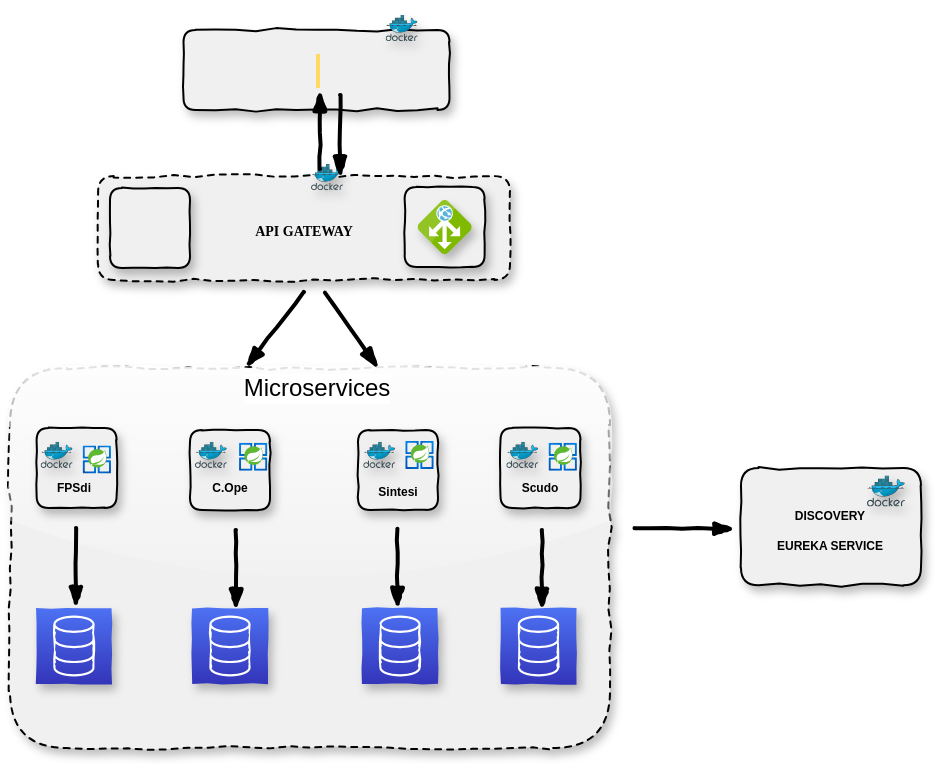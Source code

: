 <mxfile version="15.8.2" type="github">
  <diagram id="C5RBs43oDa-KdzZeNtuy" name="Page-1">
    <mxGraphModel dx="569" dy="318" grid="1" gridSize="10" guides="1" tooltips="1" connect="1" arrows="1" fold="1" page="1" pageScale="1" pageWidth="827" pageHeight="1169" background="none" math="0" shadow="0">
      <root>
        <mxCell id="WIyWlLk6GJQsqaUBKTNV-0" />
        <mxCell id="WIyWlLk6GJQsqaUBKTNV-1" parent="WIyWlLk6GJQsqaUBKTNV-0" />
        <mxCell id="03yPQON_WWGw00mhkOWc-1" value="&lt;span style=&quot;background-color: rgb(255 , 229 , 153)&quot;&gt;&lt;br&gt;&lt;/span&gt;" style="rounded=1;whiteSpace=wrap;html=1;rotation=0;textDirection=ltr;labelBackgroundColor=#FFF4C3;glass=0;shadow=1;comic=1;fillColor=#F0F0F0;labelBorderColor=#FFD966;" parent="WIyWlLk6GJQsqaUBKTNV-1" vertex="1">
          <mxGeometry x="286.75" y="21" width="133" height="40" as="geometry" />
        </mxCell>
        <mxCell id="03yPQON_WWGw00mhkOWc-3" value="&lt;font face=&quot;Verdana&quot; style=&quot;font-size: 7px&quot;&gt;&lt;b&gt;API GATEWAY&lt;/b&gt;&lt;/font&gt;" style="rounded=1;whiteSpace=wrap;html=1;rotation=0;shadow=1;comic=1;labelBackgroundColor=#F0F0F0;gradientColor=none;fillColor=#F0F0F0;textDirection=ltr;labelPosition=center;verticalLabelPosition=middle;align=center;verticalAlign=middle;direction=east;dashed=1;" parent="WIyWlLk6GJQsqaUBKTNV-1" vertex="1">
          <mxGeometry x="244.06" y="94.06" width="205.94" height="51.88" as="geometry" />
        </mxCell>
        <mxCell id="03yPQON_WWGw00mhkOWc-21" value="" style="shape=image;html=1;verticalAlign=top;verticalLabelPosition=bottom;labelBackgroundColor=#ffffff;imageAspect=0;aspect=fixed;image=https://cdn1.iconfinder.com/data/icons/smallicons-logotypes/32/chrome-128.png;rounded=1;shadow=1;glass=0;comic=1;fillColor=#006600;gradientColor=none;" parent="WIyWlLk6GJQsqaUBKTNV-1" vertex="1">
          <mxGeometry x="298" y="33" width="20" height="20" as="geometry" />
        </mxCell>
        <mxCell id="03yPQON_WWGw00mhkOWc-22" value="" style="shape=image;html=1;verticalAlign=top;verticalLabelPosition=bottom;labelBackgroundColor=#ffffff;imageAspect=0;aspect=fixed;image=https://cdn1.iconfinder.com/data/icons/smallicons-logotypes/32/firefox-128.png;rounded=1;shadow=1;glass=0;comic=1;fillColor=#006600;gradientColor=none;" parent="WIyWlLk6GJQsqaUBKTNV-1" vertex="1">
          <mxGeometry x="337" y="33" width="20" height="20" as="geometry" />
        </mxCell>
        <mxCell id="03yPQON_WWGw00mhkOWc-25" value="" style="shape=image;html=1;verticalAlign=top;verticalLabelPosition=bottom;labelBackgroundColor=#ffffff;imageAspect=0;aspect=fixed;image=https://cdn2.iconfinder.com/data/icons/designer-skills/128/angular-128.png;rounded=1;shadow=1;glass=0;comic=1;fillColor=#F0F0F0;gradientColor=none;" parent="WIyWlLk6GJQsqaUBKTNV-1" vertex="1">
          <mxGeometry x="297" y="10" width="20" height="20" as="geometry" />
        </mxCell>
        <mxCell id="03yPQON_WWGw00mhkOWc-48" value="&lt;font style=&quot;font-size: 6px&quot;&gt;DISCOVERY&lt;br&gt;EUREKA SERVICE&lt;/font&gt;" style="whiteSpace=wrap;html=1;rounded=1;shadow=1;glass=0;comic=1;labelBackgroundColor=#F0F0F0;fillColor=#F0F0F0;gradientColor=none;fontStyle=1" parent="WIyWlLk6GJQsqaUBKTNV-1" vertex="1">
          <mxGeometry x="565.49" y="240" width="90" height="58.63" as="geometry" />
        </mxCell>
        <mxCell id="03yPQON_WWGw00mhkOWc-59" value="" style="whiteSpace=wrap;html=1;aspect=fixed;rounded=1;shadow=1;glass=0;comic=1;labelBackgroundColor=#F0F0F0;fillColor=#F0F0F0;gradientColor=none;" parent="WIyWlLk6GJQsqaUBKTNV-1" vertex="1">
          <mxGeometry x="250" y="100" width="40" height="40" as="geometry" />
        </mxCell>
        <mxCell id="03yPQON_WWGw00mhkOWc-33" value="" style="shape=image;html=1;verticalAlign=top;verticalLabelPosition=bottom;labelBackgroundColor=#ffffff;imageAspect=0;aspect=fixed;image=https://cdn4.iconfinder.com/data/icons/cc_mono_icon_set/blacks/48x48/key.png;rounded=1;shadow=1;glass=0;comic=1;fillColor=#F0F0F0;gradientColor=none;imageBackground=none;imageBorder=none;" parent="WIyWlLk6GJQsqaUBKTNV-1" vertex="1">
          <mxGeometry x="258.75" y="110.75" width="22.5" height="22.5" as="geometry" />
        </mxCell>
        <mxCell id="03yPQON_WWGw00mhkOWc-39" value="" style="shape=image;html=1;verticalAlign=top;verticalLabelPosition=bottom;labelBackgroundColor=#ffffff;imageAspect=0;aspect=fixed;image=https://cdn2.iconfinder.com/data/icons/buttons-9/128/Button_Power_On-01.png;rounded=1;shadow=1;glass=0;comic=1;fillColor=#F0F0F0;gradientColor=none;" parent="WIyWlLk6GJQsqaUBKTNV-1" vertex="1">
          <mxGeometry x="301" y="88" width="12" height="12" as="geometry" />
        </mxCell>
        <mxCell id="03yPQON_WWGw00mhkOWc-51" value="" style="aspect=fixed;html=1;points=[];align=center;image;fontSize=12;image=img/lib/mscae/Docker.svg;rounded=1;shadow=1;glass=0;comic=1;labelBackgroundColor=#F0F0F0;fillColor=#F0F0F0;gradientColor=none;" parent="WIyWlLk6GJQsqaUBKTNV-1" vertex="1">
          <mxGeometry x="350.51" y="88" width="16" height="13.12" as="geometry" />
        </mxCell>
        <mxCell id="03yPQON_WWGw00mhkOWc-60" value="" style="whiteSpace=wrap;html=1;aspect=fixed;rounded=1;shadow=1;glass=0;comic=1;labelBackgroundColor=#F0F0F0;fillColor=#F0F0F0;gradientColor=none;" parent="WIyWlLk6GJQsqaUBKTNV-1" vertex="1">
          <mxGeometry x="397.31" y="99.5" width="40" height="40" as="geometry" />
        </mxCell>
        <mxCell id="03yPQON_WWGw00mhkOWc-36" value="" style="aspect=fixed;html=1;points=[];align=center;image;fontSize=12;image=img/lib/mscae/Application_Gateway.svg;rounded=1;shadow=1;glass=0;comic=1;labelBackgroundColor=#ffffff;fillColor=#F0F0F0;gradientColor=none;" parent="WIyWlLk6GJQsqaUBKTNV-1" vertex="1">
          <mxGeometry x="403.81" y="106" width="27" height="27" as="geometry" />
        </mxCell>
        <mxCell id="03yPQON_WWGw00mhkOWc-45" value="" style="aspect=fixed;html=1;points=[];align=center;image;fontSize=12;image=img/lib/mscae/Docker.svg;rounded=1;shadow=1;glass=0;comic=1;labelBackgroundColor=#ffffff;fillColor=#F0F0F0;gradientColor=none;" parent="WIyWlLk6GJQsqaUBKTNV-1" vertex="1">
          <mxGeometry x="628.49" y="243.71" width="19" height="15.59" as="geometry" />
        </mxCell>
        <mxCell id="03yPQON_WWGw00mhkOWc-47" value="" style="shape=image;html=1;verticalAlign=top;verticalLabelPosition=bottom;labelBackgroundColor=#ffffff;imageAspect=0;aspect=fixed;image=https://cdn2.iconfinder.com/data/icons/buttons-9/128/Button_Power_On-01.png;rounded=1;shadow=1;glass=0;comic=1;fillColor=#F0F0F0;gradientColor=none;" parent="WIyWlLk6GJQsqaUBKTNV-1" vertex="1">
          <mxGeometry x="573.49" y="242.71" width="15" height="15" as="geometry" />
        </mxCell>
        <mxCell id="03yPQON_WWGw00mhkOWc-117" value="" style="group;rotation=90;" parent="WIyWlLk6GJQsqaUBKTNV-1" vertex="1" connectable="0">
          <mxGeometry x="340" y="69.44" width="40" height="9.5" as="geometry" />
        </mxCell>
        <mxCell id="03yPQON_WWGw00mhkOWc-118" value="" style="rounded=0;comic=1;strokeWidth=2;endArrow=blockThin;html=1;fontFamily=Comic Sans MS;fontStyle=1;" parent="03yPQON_WWGw00mhkOWc-117" edge="1">
          <mxGeometry width="50" height="50" relative="1" as="geometry">
            <mxPoint x="25" y="-16" as="sourcePoint" />
            <mxPoint x="25" y="25" as="targetPoint" />
          </mxGeometry>
        </mxCell>
        <mxCell id="03yPQON_WWGw00mhkOWc-119" value="" style="rounded=0;comic=1;strokeWidth=2;endArrow=blockThin;html=1;fontFamily=Comic Sans MS;fontStyle=1;" parent="03yPQON_WWGw00mhkOWc-117" edge="1">
          <mxGeometry width="50" height="50" relative="1" as="geometry">
            <mxPoint x="15" y="21" as="sourcePoint" />
            <mxPoint x="15" y="-18" as="targetPoint" />
            <Array as="points">
              <mxPoint x="15" y="-9" />
            </Array>
          </mxGeometry>
        </mxCell>
        <mxCell id="03yPQON_WWGw00mhkOWc-144" value="" style="whiteSpace=wrap;html=1;rounded=1;shadow=1;glass=1;dashed=1;comic=1;labelBackgroundColor=#F0F0F0;strokeWidth=1;fillColor=#F0F0F0;gradientColor=none;" parent="WIyWlLk6GJQsqaUBKTNV-1" vertex="1">
          <mxGeometry x="200" y="190" width="300" height="190" as="geometry" />
        </mxCell>
        <mxCell id="03yPQON_WWGw00mhkOWc-43" value="" style="whiteSpace=wrap;html=1;aspect=fixed;rounded=1;shadow=1;glass=0;comic=1;labelBackgroundColor=#ffffff;fillColor=#F0F0F0;gradientColor=none;" parent="WIyWlLk6GJQsqaUBKTNV-1" vertex="1">
          <mxGeometry x="213.3" y="220" width="40" height="40" as="geometry" />
        </mxCell>
        <mxCell id="03yPQON_WWGw00mhkOWc-52" value="" style="aspect=fixed;html=1;points=[];align=center;image;fontSize=12;image=img/lib/mscae/Docker.svg;rounded=1;shadow=1;glass=0;comic=1;labelBackgroundColor=#F0F0F0;fillColor=#F0F0F0;gradientColor=none;" parent="WIyWlLk6GJQsqaUBKTNV-1" vertex="1">
          <mxGeometry x="215.3" y="226.88" width="16" height="13.12" as="geometry" />
        </mxCell>
        <mxCell id="03yPQON_WWGw00mhkOWc-66" value="" style="whiteSpace=wrap;html=1;aspect=fixed;rounded=1;shadow=1;glass=0;comic=1;labelBackgroundColor=#ffffff;fillColor=#F0F0F0;gradientColor=none;" parent="WIyWlLk6GJQsqaUBKTNV-1" vertex="1">
          <mxGeometry x="290" y="221" width="40" height="40" as="geometry" />
        </mxCell>
        <mxCell id="03yPQON_WWGw00mhkOWc-67" value="" style="whiteSpace=wrap;html=1;aspect=fixed;rounded=1;shadow=1;glass=0;comic=1;labelBackgroundColor=#ffffff;fillColor=#F0F0F0;gradientColor=none;" parent="WIyWlLk6GJQsqaUBKTNV-1" vertex="1">
          <mxGeometry x="374" y="221" width="40" height="40" as="geometry" />
        </mxCell>
        <mxCell id="03yPQON_WWGw00mhkOWc-68" value="" style="whiteSpace=wrap;html=1;aspect=fixed;rounded=1;shadow=1;glass=0;comic=1;labelBackgroundColor=#ffffff;fillColor=#F0F0F0;gradientColor=none;" parent="WIyWlLk6GJQsqaUBKTNV-1" vertex="1">
          <mxGeometry x="445.25" y="220" width="40" height="40" as="geometry" />
        </mxCell>
        <mxCell id="03yPQON_WWGw00mhkOWc-69" value="" style="rounded=0;comic=1;strokeWidth=2;endArrow=blockThin;html=1;fontFamily=Comic Sans MS;fontStyle=1;" parent="WIyWlLk6GJQsqaUBKTNV-1" edge="1">
          <mxGeometry width="50" height="50" relative="1" as="geometry">
            <mxPoint x="232.96" y="270.0" as="sourcePoint" />
            <mxPoint x="232.96" y="309.66" as="targetPoint" />
          </mxGeometry>
        </mxCell>
        <mxCell id="03yPQON_WWGw00mhkOWc-76" value="" style="shape=image;html=1;verticalAlign=top;verticalLabelPosition=bottom;labelBackgroundColor=#ffffff;imageAspect=0;aspect=fixed;image=https://cdn2.iconfinder.com/data/icons/buttons-9/128/Button_Power_On-01.png;rounded=1;shadow=1;glass=0;comic=1;fillColor=#F0F0F0;gradientColor=none;" parent="WIyWlLk6GJQsqaUBKTNV-1" vertex="1">
          <mxGeometry x="236" y="226.88" width="15" height="15" as="geometry" />
        </mxCell>
        <mxCell id="03yPQON_WWGw00mhkOWc-81" value="" style="rounded=0;comic=1;strokeWidth=2;endArrow=blockThin;html=1;fontFamily=Comic Sans MS;fontStyle=1;" parent="WIyWlLk6GJQsqaUBKTNV-1" edge="1">
          <mxGeometry width="50" height="50" relative="1" as="geometry">
            <mxPoint x="313" y="271" as="sourcePoint" />
            <mxPoint x="313" y="310.66" as="targetPoint" />
          </mxGeometry>
        </mxCell>
        <mxCell id="03yPQON_WWGw00mhkOWc-84" value="" style="rounded=0;comic=1;strokeWidth=2;endArrow=blockThin;html=1;fontFamily=Comic Sans MS;fontStyle=1;" parent="WIyWlLk6GJQsqaUBKTNV-1" edge="1">
          <mxGeometry width="50" height="50" relative="1" as="geometry">
            <mxPoint x="393.71" y="270.34" as="sourcePoint" />
            <mxPoint x="393.71" y="310.0" as="targetPoint" />
          </mxGeometry>
        </mxCell>
        <mxCell id="03yPQON_WWGw00mhkOWc-87" value="" style="rounded=0;comic=1;strokeWidth=2;endArrow=blockThin;html=1;fontFamily=Comic Sans MS;fontStyle=1;" parent="WIyWlLk6GJQsqaUBKTNV-1" edge="1">
          <mxGeometry width="50" height="50" relative="1" as="geometry">
            <mxPoint x="466" y="271" as="sourcePoint" />
            <mxPoint x="466" y="310.66" as="targetPoint" />
          </mxGeometry>
        </mxCell>
        <mxCell id="03yPQON_WWGw00mhkOWc-107" value="" style="aspect=fixed;html=1;points=[];align=center;image;fontSize=12;image=img/lib/mscae/Docker.svg;rounded=1;shadow=1;glass=0;comic=1;labelBackgroundColor=#F0F0F0;fillColor=#F0F0F0;gradientColor=none;" parent="WIyWlLk6GJQsqaUBKTNV-1" vertex="1">
          <mxGeometry x="292.45" y="226.88" width="16" height="13.12" as="geometry" />
        </mxCell>
        <mxCell id="03yPQON_WWGw00mhkOWc-108" value="" style="shape=image;html=1;verticalAlign=top;verticalLabelPosition=bottom;labelBackgroundColor=#ffffff;imageAspect=0;aspect=fixed;image=https://cdn2.iconfinder.com/data/icons/buttons-9/128/Button_Power_On-01.png;rounded=1;shadow=1;glass=0;comic=1;fillColor=#F0F0F0;gradientColor=none;" parent="WIyWlLk6GJQsqaUBKTNV-1" vertex="1">
          <mxGeometry x="313.15" y="226.88" width="15" height="15" as="geometry" />
        </mxCell>
        <mxCell id="03yPQON_WWGw00mhkOWc-109" value="" style="aspect=fixed;html=1;points=[];align=center;image;fontSize=12;image=img/lib/mscae/Docker.svg;rounded=1;shadow=1;glass=0;comic=1;labelBackgroundColor=#F0F0F0;fillColor=#F0F0F0;gradientColor=none;" parent="WIyWlLk6GJQsqaUBKTNV-1" vertex="1">
          <mxGeometry x="376.61" y="226.88" width="16" height="13.12" as="geometry" />
        </mxCell>
        <mxCell id="03yPQON_WWGw00mhkOWc-110" value="" style="shape=image;html=1;verticalAlign=top;verticalLabelPosition=bottom;labelBackgroundColor=#ffffff;imageAspect=0;aspect=fixed;image=https://cdn2.iconfinder.com/data/icons/buttons-9/128/Button_Power_On-01.png;rounded=1;shadow=1;glass=0;comic=1;fillColor=#F0F0F0;gradientColor=none;" parent="WIyWlLk6GJQsqaUBKTNV-1" vertex="1">
          <mxGeometry x="397.31" y="226.88" width="15" height="15" as="geometry" />
        </mxCell>
        <mxCell id="03yPQON_WWGw00mhkOWc-111" value="" style="aspect=fixed;html=1;points=[];align=center;image;fontSize=12;image=img/lib/mscae/Docker.svg;rounded=1;shadow=1;glass=0;comic=1;labelBackgroundColor=#F0F0F0;fillColor=#F0F0F0;gradientColor=none;" parent="WIyWlLk6GJQsqaUBKTNV-1" vertex="1">
          <mxGeometry x="448.14" y="226.88" width="16" height="13.12" as="geometry" />
        </mxCell>
        <mxCell id="03yPQON_WWGw00mhkOWc-112" value="" style="shape=image;html=1;verticalAlign=top;verticalLabelPosition=bottom;labelBackgroundColor=#ffffff;imageAspect=0;aspect=fixed;image=https://cdn2.iconfinder.com/data/icons/buttons-9/128/Button_Power_On-01.png;rounded=1;shadow=1;glass=0;comic=1;fillColor=#F0F0F0;gradientColor=none;" parent="WIyWlLk6GJQsqaUBKTNV-1" vertex="1">
          <mxGeometry x="468.84" y="226.88" width="15" height="15" as="geometry" />
        </mxCell>
        <mxCell id="03yPQON_WWGw00mhkOWc-149" value="" style="rounded=0;comic=1;strokeWidth=2;endArrow=blockThin;html=1;fontFamily=Comic Sans MS;fontStyle=1;" parent="WIyWlLk6GJQsqaUBKTNV-1" edge="1">
          <mxGeometry width="50" height="50" relative="1" as="geometry">
            <mxPoint x="512.25" y="270" as="sourcePoint" />
            <mxPoint x="562.25" y="270.45" as="targetPoint" />
          </mxGeometry>
        </mxCell>
        <mxCell id="03yPQON_WWGw00mhkOWc-150" value="Microservices" style="text;html=1;align=center;verticalAlign=middle;whiteSpace=wrap;rounded=0;shadow=1;glass=1;dashed=1;comic=1;labelBackgroundColor=#FFFFFF;" parent="WIyWlLk6GJQsqaUBKTNV-1" vertex="1">
          <mxGeometry x="326.51" y="190" width="53.49" height="20" as="geometry" />
        </mxCell>
        <mxCell id="03yPQON_WWGw00mhkOWc-152" value="" style="rounded=0;comic=1;strokeWidth=2;endArrow=blockThin;html=1;fontFamily=Comic Sans MS;fontStyle=1;" parent="WIyWlLk6GJQsqaUBKTNV-1" edge="1">
          <mxGeometry width="50" height="50" relative="1" as="geometry">
            <mxPoint x="347" y="152" as="sourcePoint" />
            <mxPoint x="318" y="189.6" as="targetPoint" />
          </mxGeometry>
        </mxCell>
        <mxCell id="03yPQON_WWGw00mhkOWc-153" value="" style="rounded=0;comic=1;strokeWidth=2;endArrow=blockThin;html=1;fontFamily=Comic Sans MS;fontStyle=1;" parent="WIyWlLk6GJQsqaUBKTNV-1" edge="1">
          <mxGeometry width="50" height="50" relative="1" as="geometry">
            <mxPoint x="357.61" y="152.4" as="sourcePoint" />
            <mxPoint x="384" y="190.0" as="targetPoint" />
          </mxGeometry>
        </mxCell>
        <mxCell id="03yPQON_WWGw00mhkOWc-155" value="" style="shape=image;html=1;verticalAlign=top;verticalLabelPosition=bottom;labelBackgroundColor=#ffffff;imageAspect=0;aspect=fixed;image=https://cdn1.iconfinder.com/data/icons/logotypes/32/internet-explorer-128.png;rounded=1;shadow=1;glass=1;dashed=1;comic=1;strokeColor=#000000;strokeWidth=1;fillColor=#FFFFFF;gradientColor=none;" parent="WIyWlLk6GJQsqaUBKTNV-1" vertex="1">
          <mxGeometry x="380" y="30" width="23" height="23" as="geometry" />
        </mxCell>
        <mxCell id="03yPQON_WWGw00mhkOWc-161" value="" style="outlineConnect=0;fontColor=#232F3E;gradientColor=#4D72F3;gradientDirection=north;fillColor=#3334B9;strokeColor=#ffffff;dashed=0;verticalLabelPosition=bottom;verticalAlign=top;align=center;html=1;fontSize=12;fontStyle=0;aspect=fixed;shape=mxgraph.aws4.resourceIcon;resIcon=mxgraph.aws4.database;rounded=1;shadow=1;glass=1;comic=1;labelBackgroundColor=#FFFFFF;" parent="WIyWlLk6GJQsqaUBKTNV-1" vertex="1">
          <mxGeometry x="213" y="310" width="38" height="38" as="geometry" />
        </mxCell>
        <mxCell id="03yPQON_WWGw00mhkOWc-162" value="" style="outlineConnect=0;fontColor=#232F3E;gradientColor=#4D72F3;gradientDirection=north;fillColor=#3334B9;strokeColor=#ffffff;dashed=0;verticalLabelPosition=bottom;verticalAlign=top;align=center;html=1;fontSize=12;fontStyle=0;aspect=fixed;shape=mxgraph.aws4.resourceIcon;resIcon=mxgraph.aws4.database;rounded=1;shadow=1;glass=1;comic=1;labelBackgroundColor=#FFFFFF;" parent="WIyWlLk6GJQsqaUBKTNV-1" vertex="1">
          <mxGeometry x="291" y="310" width="38" height="38" as="geometry" />
        </mxCell>
        <mxCell id="03yPQON_WWGw00mhkOWc-164" value="" style="outlineConnect=0;fontColor=#232F3E;gradientColor=#4D72F3;gradientDirection=north;fillColor=#3334B9;strokeColor=#ffffff;dashed=0;verticalLabelPosition=bottom;verticalAlign=top;align=center;html=1;fontSize=12;fontStyle=0;aspect=fixed;shape=mxgraph.aws4.resourceIcon;resIcon=mxgraph.aws4.database;rounded=1;shadow=1;glass=1;comic=1;labelBackgroundColor=#FFFFFF;" parent="WIyWlLk6GJQsqaUBKTNV-1" vertex="1">
          <mxGeometry x="376" y="310" width="38" height="38" as="geometry" />
        </mxCell>
        <mxCell id="03yPQON_WWGw00mhkOWc-166" value="" style="outlineConnect=0;fontColor=#232F3E;gradientColor=#4D72F3;gradientDirection=north;fillColor=#3334B9;strokeColor=#ffffff;dashed=0;verticalLabelPosition=bottom;verticalAlign=top;align=center;html=1;fontSize=12;fontStyle=0;aspect=fixed;shape=mxgraph.aws4.resourceIcon;resIcon=mxgraph.aws4.database;rounded=1;shadow=1;glass=1;comic=1;labelBackgroundColor=#FFFFFF;" parent="WIyWlLk6GJQsqaUBKTNV-1" vertex="1">
          <mxGeometry x="445.25" y="310" width="38" height="38" as="geometry" />
        </mxCell>
        <mxCell id="PknwNR-NVuLqpfMxcqzn-1" value="" style="aspect=fixed;html=1;points=[];align=center;image;fontSize=12;image=img/lib/mscae/Docker.svg;rounded=1;shadow=1;glass=0;comic=1;labelBackgroundColor=#F0F0F0;fillColor=#F0F0F0;gradientColor=none;" vertex="1" parent="WIyWlLk6GJQsqaUBKTNV-1">
          <mxGeometry x="387.81" y="13.44" width="16" height="13.12" as="geometry" />
        </mxCell>
        <mxCell id="PknwNR-NVuLqpfMxcqzn-12" value="" style="aspect=fixed;html=1;points=[];align=center;image;fontSize=12;image=img/lib/azure2/compute/Azure_Spring_Cloud.svg;" vertex="1" parent="WIyWlLk6GJQsqaUBKTNV-1">
          <mxGeometry x="236" y="228.71" width="14.88" height="14" as="geometry" />
        </mxCell>
        <mxCell id="PknwNR-NVuLqpfMxcqzn-13" value="" style="aspect=fixed;html=1;points=[];align=center;image;fontSize=12;image=img/lib/azure2/compute/Azure_Spring_Cloud.svg;" vertex="1" parent="WIyWlLk6GJQsqaUBKTNV-1">
          <mxGeometry x="314.12" y="227.38" width="14.88" height="14" as="geometry" />
        </mxCell>
        <mxCell id="PknwNR-NVuLqpfMxcqzn-14" value="" style="aspect=fixed;html=1;points=[];align=center;image;fontSize=12;image=img/lib/azure2/compute/Azure_Spring_Cloud.svg;" vertex="1" parent="WIyWlLk6GJQsqaUBKTNV-1">
          <mxGeometry x="397.31" y="226.44" width="14.88" height="14" as="geometry" />
        </mxCell>
        <mxCell id="PknwNR-NVuLqpfMxcqzn-15" value="" style="aspect=fixed;html=1;points=[];align=center;image;fontSize=12;image=img/lib/azure2/compute/Azure_Spring_Cloud.svg;" vertex="1" parent="WIyWlLk6GJQsqaUBKTNV-1">
          <mxGeometry x="468.96" y="227.38" width="14.88" height="14" as="geometry" />
        </mxCell>
        <mxCell id="PknwNR-NVuLqpfMxcqzn-16" value="&lt;b&gt;FPSdi&lt;/b&gt;" style="text;html=1;strokeColor=none;fillColor=none;align=center;verticalAlign=middle;whiteSpace=wrap;rounded=0;fontSize=6;" vertex="1" parent="WIyWlLk6GJQsqaUBKTNV-1">
          <mxGeometry x="217" y="245.21" width="30" height="10" as="geometry" />
        </mxCell>
        <mxCell id="PknwNR-NVuLqpfMxcqzn-17" value="&lt;b&gt;C.Ope&lt;/b&gt;&lt;span style=&quot;color: rgba(0 , 0 , 0 , 0) ; font-family: monospace ; font-size: 0px&quot;&gt;%3CmxGraphModel%3E%3Croot%3E%3CmxCell%20id%3D%220%22%2F%3E%3CmxCell%20id%3D%221%22%20parent%3D%220%22%2F%3E%3CmxCell%20id%3D%222%22%20value%3D%22%26lt%3Bb%26gt%3BFPSdi%26lt%3B%2Fb%26gt%3B%22%20style%3D%22text%3Bhtml%3D1%3BstrokeColor%3Dnone%3BfillColor%3Dnone%3Balign%3Dcenter%3BverticalAlign%3Dmiddle%3BwhiteSpace%3Dwrap%3Brounded%3D0%3BfontSize%3D6%3B%22%20vertex%3D%221%22%20parent%3D%221%22%3E%3CmxGeometry%20x%3D%22217%22%20y%3D%22245.21%22%20width%3D%2230%22%20height%3D%2210%22%20as%3D%22geometry%22%2F%3E%3C%2FmxCell%3E%3C%2Froot%3E%3C%2FmxGraphModel%3E&lt;/span&gt;" style="text;html=1;strokeColor=none;fillColor=none;align=center;verticalAlign=middle;whiteSpace=wrap;rounded=0;fontSize=6;" vertex="1" parent="WIyWlLk6GJQsqaUBKTNV-1">
          <mxGeometry x="295" y="245.21" width="30" height="10" as="geometry" />
        </mxCell>
        <mxCell id="PknwNR-NVuLqpfMxcqzn-18" value="&lt;b&gt;Sintesi&lt;/b&gt;" style="text;html=1;strokeColor=none;fillColor=none;align=center;verticalAlign=middle;whiteSpace=wrap;rounded=0;fontSize=6;" vertex="1" parent="WIyWlLk6GJQsqaUBKTNV-1">
          <mxGeometry x="379" y="246.5" width="30" height="10" as="geometry" />
        </mxCell>
        <mxCell id="PknwNR-NVuLqpfMxcqzn-19" value="&lt;b&gt;Scudo&lt;/b&gt;" style="text;html=1;strokeColor=none;fillColor=none;align=center;verticalAlign=middle;whiteSpace=wrap;rounded=0;fontSize=6;" vertex="1" parent="WIyWlLk6GJQsqaUBKTNV-1">
          <mxGeometry x="450.25" y="245.21" width="30" height="10" as="geometry" />
        </mxCell>
      </root>
    </mxGraphModel>
  </diagram>
</mxfile>
